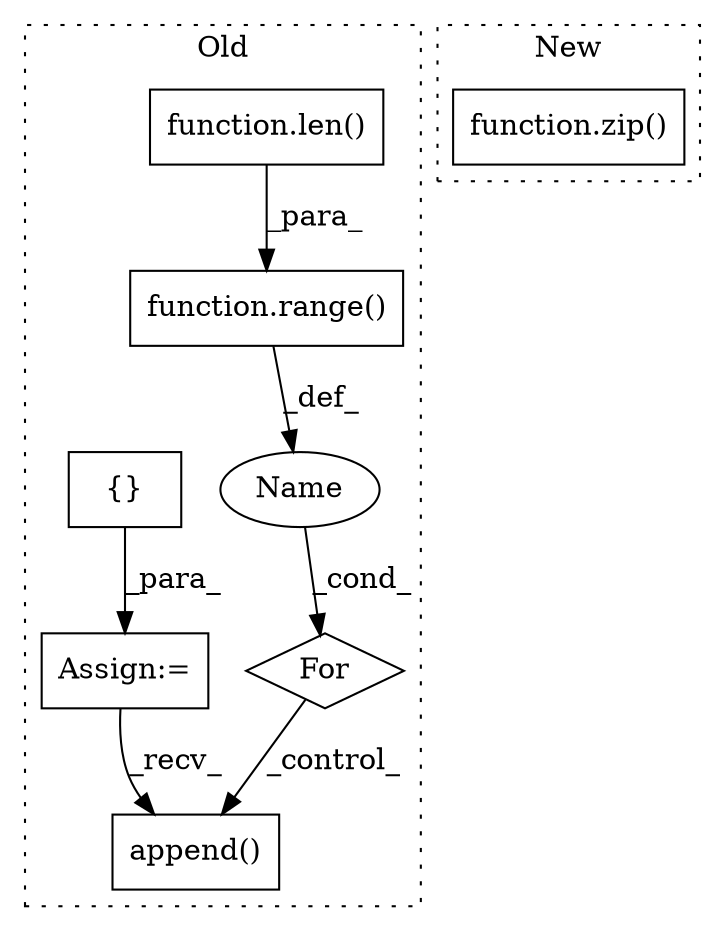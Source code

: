 digraph G {
subgraph cluster0 {
1 [label="function.range()" a="75" s="16274,16299" l="6,1" shape="box"];
3 [label="For" a="107" s="16265,16300" l="4,18" shape="diamond"];
4 [label="function.len()" a="75" s="16280,16298" l="4,1" shape="box"];
5 [label="Name" a="87" s="16269" l="1" shape="ellipse"];
6 [label="append()" a="75" s="16318,16387" l="20,1" shape="box"];
7 [label="Assign:=" a="68" s="16247" l="3" shape="box"];
8 [label="{}" a="59" s="16250,16250" l="2,1" shape="box"];
label = "Old";
style="dotted";
}
subgraph cluster1 {
2 [label="function.zip()" a="75" s="15711,15737" l="4,1" shape="box"];
label = "New";
style="dotted";
}
1 -> 5 [label="_def_"];
3 -> 6 [label="_control_"];
4 -> 1 [label="_para_"];
5 -> 3 [label="_cond_"];
7 -> 6 [label="_recv_"];
8 -> 7 [label="_para_"];
}